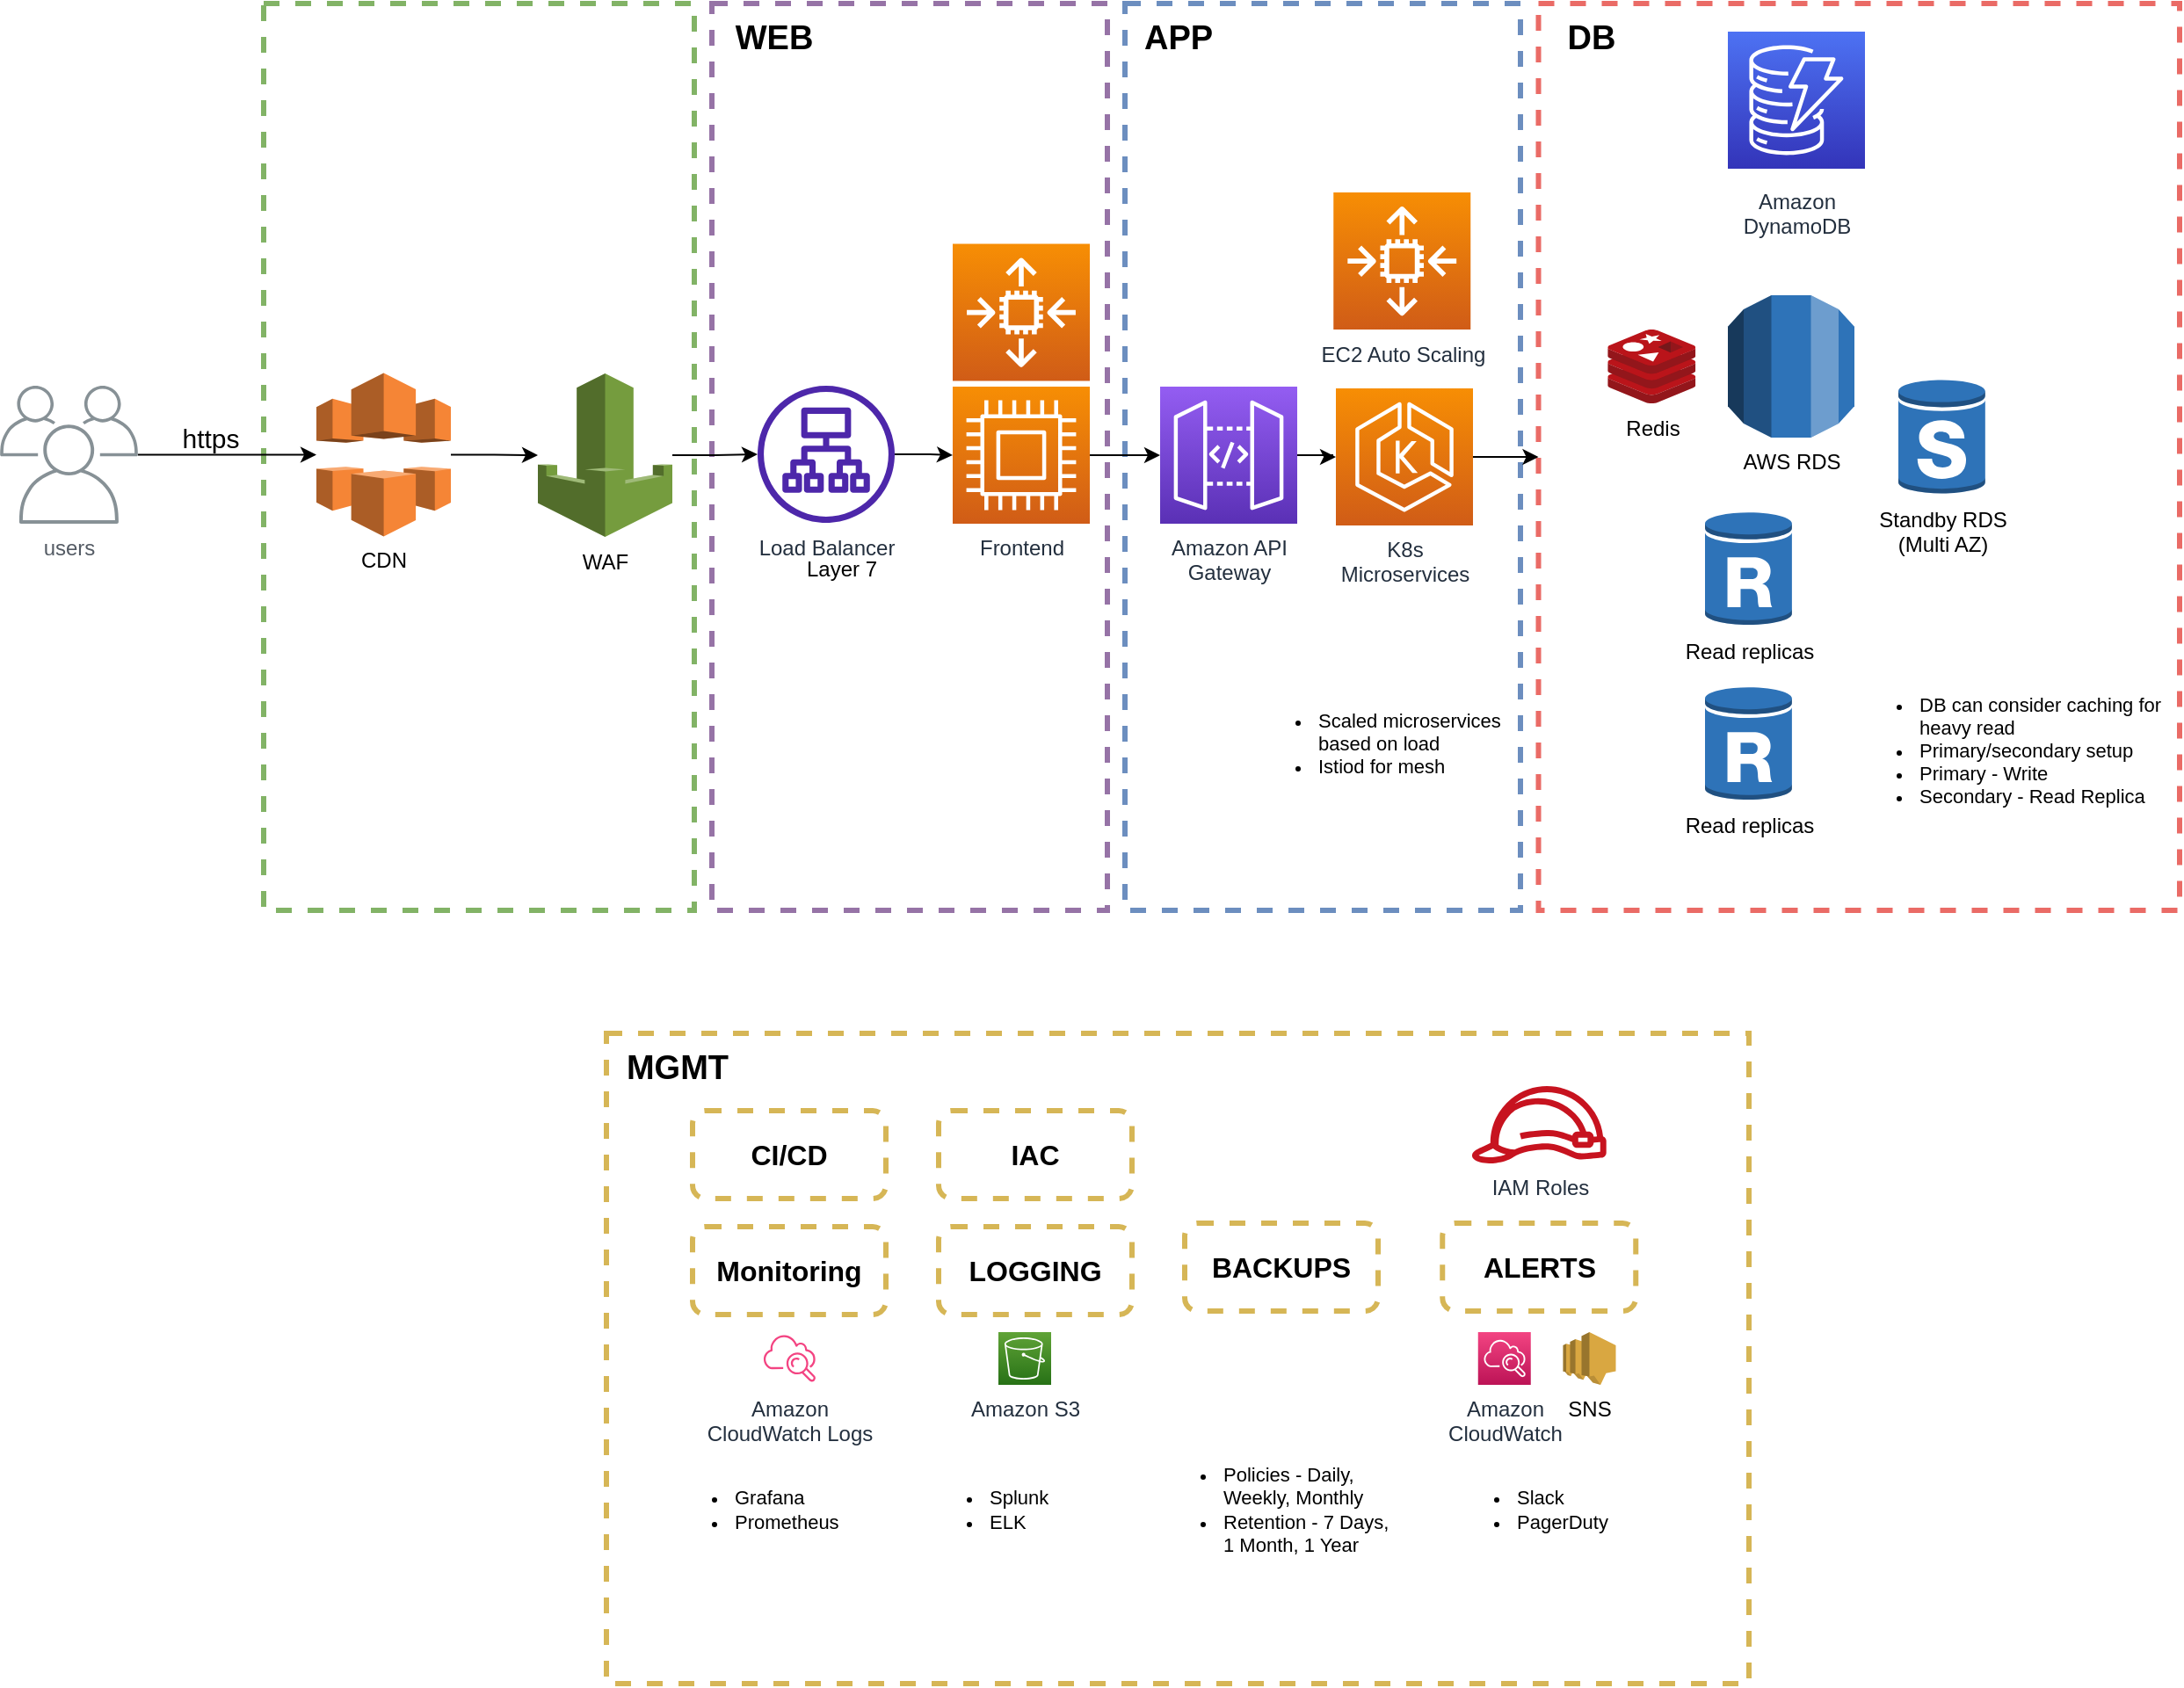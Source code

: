 <mxfile version="20.6.2" type="device"><diagram id="Ht1M8jgEwFfnCIfOTk4-" name="Page-1"><mxGraphModel dx="1422" dy="762" grid="1" gridSize="10" guides="1" tooltips="1" connect="1" arrows="1" fold="1" page="1" pageScale="1" pageWidth="1169" pageHeight="827" math="0" shadow="0"><root><mxCell id="0"/><mxCell id="1" parent="0"/><mxCell id="7siF2zoFYlDAvVRCzaiT-45" value="" style="rounded=0;whiteSpace=wrap;html=1;labelBackgroundColor=none;labelBorderColor=none;strokeColor=#d6b656;strokeWidth=3;fillColor=none;dashed=1;fillStyle=auto;" parent="1" vertex="1"><mxGeometry x="375" y="600" width="650" height="370" as="geometry"/></mxCell><mxCell id="7siF2zoFYlDAvVRCzaiT-19" value="" style="rounded=0;whiteSpace=wrap;html=1;labelBackgroundColor=none;labelBorderColor=none;strokeColor=#6c8ebf;strokeWidth=3;fillColor=none;dashed=1;" parent="1" vertex="1"><mxGeometry x="670" y="14" width="225" height="516" as="geometry"/></mxCell><mxCell id="7siF2zoFYlDAvVRCzaiT-21" value="" style="rounded=0;whiteSpace=wrap;html=1;labelBackgroundColor=none;labelBorderColor=none;strokeColor=#9673a6;strokeWidth=3;fillColor=none;dashed=1;" parent="1" vertex="1"><mxGeometry x="435" y="14" width="225" height="516" as="geometry"/></mxCell><mxCell id="7siF2zoFYlDAvVRCzaiT-18" value="" style="rounded=0;whiteSpace=wrap;html=1;labelBackgroundColor=none;fontColor=#000000;labelBorderColor=none;strokeColor=#EA6B66;strokeWidth=3;fillColor=none;dashed=1;" parent="1" vertex="1"><mxGeometry x="905.25" y="14" width="364.75" height="516" as="geometry"/></mxCell><mxCell id="7siF2zoFYlDAvVRCzaiT-20" value="" style="rounded=0;whiteSpace=wrap;html=1;labelBackgroundColor=none;labelBorderColor=none;strokeColor=#82b366;strokeWidth=3;fillColor=none;dashed=1;" parent="1" vertex="1"><mxGeometry x="180" y="14" width="245" height="516" as="geometry"/></mxCell><mxCell id="7siF2zoFYlDAvVRCzaiT-40" value="" style="edgeStyle=orthogonalEdgeStyle;rounded=0;orthogonalLoop=1;jettySize=auto;html=1;fontSize=15;fontColor=#000000;" parent="1" source="UEzPUAAOIrF-is8g5C7q-114" target="7siF2zoFYlDAvVRCzaiT-10" edge="1"><mxGeometry relative="1" as="geometry"/></mxCell><mxCell id="UEzPUAAOIrF-is8g5C7q-114" value="Amazon API&lt;br&gt;Gateway&lt;br&gt;" style="outlineConnect=0;fontColor=#232F3E;gradientColor=#945DF2;gradientDirection=north;fillColor=#5A30B5;strokeColor=#ffffff;dashed=0;verticalLabelPosition=bottom;verticalAlign=top;align=center;html=1;fontSize=12;fontStyle=0;aspect=fixed;shape=mxgraph.aws4.resourceIcon;resIcon=mxgraph.aws4.api_gateway;labelBackgroundColor=#ffffff;" parent="1" vertex="1"><mxGeometry x="690" y="232" width="78" height="78" as="geometry"/></mxCell><mxCell id="UEzPUAAOIrF-is8g5C7q-116" value="Amazon S3" style="outlineConnect=0;fontColor=#232F3E;gradientColor=#60A337;gradientDirection=north;fillColor=#277116;strokeColor=#ffffff;dashed=0;verticalLabelPosition=bottom;verticalAlign=top;align=center;html=1;fontSize=12;fontStyle=0;aspect=fixed;shape=mxgraph.aws4.resourceIcon;resIcon=mxgraph.aws4.s3;labelBackgroundColor=#ffffff;" parent="1" vertex="1"><mxGeometry x="598" y="770" width="30" height="30" as="geometry"/></mxCell><mxCell id="UEzPUAAOIrF-is8g5C7q-119" value="Amazon&lt;br&gt;DynamoDB&lt;br&gt;" style="outlineConnect=0;fontColor=#232F3E;gradientColor=#4D72F3;gradientDirection=north;fillColor=#3334B9;strokeColor=#ffffff;dashed=0;verticalLabelPosition=bottom;verticalAlign=top;align=center;html=1;fontSize=12;fontStyle=0;aspect=fixed;shape=mxgraph.aws4.resourceIcon;resIcon=mxgraph.aws4.dynamodb;labelBackgroundColor=#ffffff;spacingTop=5;" parent="1" vertex="1"><mxGeometry x="1013.0" y="30" width="78" height="78" as="geometry"/></mxCell><mxCell id="UEzPUAAOIrF-is8g5C7q-121" value="Amazon&lt;br&gt;CloudWatch&lt;br&gt;" style="outlineConnect=0;fontColor=#232F3E;gradientColor=#F34482;gradientDirection=north;fillColor=#BC1356;strokeColor=#ffffff;dashed=0;verticalLabelPosition=bottom;verticalAlign=top;align=center;html=1;fontSize=12;fontStyle=0;aspect=fixed;shape=mxgraph.aws4.resourceIcon;resIcon=mxgraph.aws4.cloudwatch;labelBackgroundColor=#ffffff;" parent="1" vertex="1"><mxGeometry x="870.88" y="770" width="30" height="30" as="geometry"/></mxCell><mxCell id="UEzPUAAOIrF-is8g5C7q-122" value="IAM Roles" style="outlineConnect=0;fontColor=#232F3E;gradientColor=none;fillColor=#C7131F;strokeColor=none;dashed=0;verticalLabelPosition=bottom;verticalAlign=top;align=center;html=1;fontSize=12;fontStyle=0;aspect=fixed;pointerEvents=1;shape=mxgraph.aws4.role;labelBackgroundColor=#ffffff;" parent="1" vertex="1"><mxGeometry x="866.63" y="630" width="78" height="44" as="geometry"/></mxCell><mxCell id="UEzPUAAOIrF-is8g5C7q-123" value="Amazon&lt;br&gt;CloudWatch Logs&lt;br&gt;" style="outlineConnect=0;fontColor=#232F3E;gradientColor=none;gradientDirection=north;fillColor=#F34482;strokeColor=none;dashed=0;verticalLabelPosition=bottom;verticalAlign=top;align=center;html=1;fontSize=12;fontStyle=0;aspect=fixed;shape=mxgraph.aws4.cloudwatch;labelBackgroundColor=#ffffff;" parent="1" vertex="1"><mxGeometry x="464" y="770" width="30" height="30" as="geometry"/></mxCell><mxCell id="7siF2zoFYlDAvVRCzaiT-30" value="" style="edgeStyle=orthogonalEdgeStyle;rounded=0;orthogonalLoop=1;jettySize=auto;html=1;fontSize=19;fontColor=#000000;" parent="1" source="7siF2zoFYlDAvVRCzaiT-3" target="7siF2zoFYlDAvVRCzaiT-5" edge="1"><mxGeometry relative="1" as="geometry"/></mxCell><mxCell id="7siF2zoFYlDAvVRCzaiT-34" value="" style="edgeStyle=orthogonalEdgeStyle;rounded=0;orthogonalLoop=1;jettySize=auto;html=1;fontSize=15;fontColor=#000000;" parent="1" source="7siF2zoFYlDAvVRCzaiT-5" target="7siF2zoFYlDAvVRCzaiT-7" edge="1"><mxGeometry relative="1" as="geometry"/></mxCell><mxCell id="7siF2zoFYlDAvVRCzaiT-5" value="WAF" style="outlineConnect=0;dashed=0;verticalLabelPosition=bottom;verticalAlign=top;align=center;html=1;shape=mxgraph.aws3.waf;fillColor=#759C3E;gradientColor=none;" parent="1" vertex="1"><mxGeometry x="336" y="224.5" width="76.5" height="93" as="geometry"/></mxCell><mxCell id="7siF2zoFYlDAvVRCzaiT-36" value="" style="edgeStyle=orthogonalEdgeStyle;rounded=0;orthogonalLoop=1;jettySize=auto;html=1;fontSize=15;fontColor=#000000;" parent="1" source="7siF2zoFYlDAvVRCzaiT-7" target="7siF2zoFYlDAvVRCzaiT-9" edge="1"><mxGeometry relative="1" as="geometry"/></mxCell><mxCell id="7siF2zoFYlDAvVRCzaiT-7" value="Load Balancer" style="sketch=0;outlineConnect=0;fontColor=#232F3E;gradientColor=none;fillColor=#4D27AA;strokeColor=none;dashed=0;verticalLabelPosition=bottom;verticalAlign=top;align=center;html=1;fontSize=12;fontStyle=0;aspect=fixed;pointerEvents=1;shape=mxgraph.aws4.application_load_balancer;" parent="1" vertex="1"><mxGeometry x="461" y="231.5" width="78" height="78" as="geometry"/></mxCell><mxCell id="7siF2zoFYlDAvVRCzaiT-8" value="" style="sketch=0;points=[[0,0,0],[0.25,0,0],[0.5,0,0],[0.75,0,0],[1,0,0],[0,1,0],[0.25,1,0],[0.5,1,0],[0.75,1,0],[1,1,0],[0,0.25,0],[0,0.5,0],[0,0.75,0],[1,0.25,0],[1,0.5,0],[1,0.75,0]];outlineConnect=0;fontColor=#232F3E;gradientColor=#F78E04;gradientDirection=north;fillColor=#D05C17;strokeColor=#ffffff;dashed=0;verticalLabelPosition=bottom;verticalAlign=top;align=center;html=1;fontSize=12;fontStyle=0;aspect=fixed;shape=mxgraph.aws4.resourceIcon;resIcon=mxgraph.aws4.auto_scaling2;" parent="1" vertex="1"><mxGeometry x="572" y="150.75" width="78" height="78" as="geometry"/></mxCell><mxCell id="7siF2zoFYlDAvVRCzaiT-37" value="" style="edgeStyle=orthogonalEdgeStyle;rounded=0;orthogonalLoop=1;jettySize=auto;html=1;fontSize=15;fontColor=#000000;" parent="1" source="7siF2zoFYlDAvVRCzaiT-9" target="UEzPUAAOIrF-is8g5C7q-114" edge="1"><mxGeometry relative="1" as="geometry"/></mxCell><mxCell id="7siF2zoFYlDAvVRCzaiT-9" value="Frontend" style="sketch=0;points=[[0,0,0],[0.25,0,0],[0.5,0,0],[0.75,0,0],[1,0,0],[0,1,0],[0.25,1,0],[0.5,1,0],[0.75,1,0],[1,1,0],[0,0.25,0],[0,0.5,0],[0,0.75,0],[1,0.25,0],[1,0.5,0],[1,0.75,0]];outlineConnect=0;fontColor=#232F3E;gradientColor=#F78E04;gradientDirection=north;fillColor=#D05C17;strokeColor=#ffffff;dashed=0;verticalLabelPosition=bottom;verticalAlign=top;align=center;html=1;fontSize=12;fontStyle=0;aspect=fixed;shape=mxgraph.aws4.resourceIcon;resIcon=mxgraph.aws4.compute;" parent="1" vertex="1"><mxGeometry x="572" y="232" width="78" height="78" as="geometry"/></mxCell><mxCell id="7siF2zoFYlDAvVRCzaiT-41" value="" style="edgeStyle=orthogonalEdgeStyle;rounded=0;orthogonalLoop=1;jettySize=auto;html=1;fontSize=15;fontColor=#000000;" parent="1" source="7siF2zoFYlDAvVRCzaiT-10" target="7siF2zoFYlDAvVRCzaiT-18" edge="1"><mxGeometry relative="1" as="geometry"/></mxCell><mxCell id="7siF2zoFYlDAvVRCzaiT-10" value="K8s&lt;br&gt;Microservices" style="sketch=0;points=[[0,0,0],[0.25,0,0],[0.5,0,0],[0.75,0,0],[1,0,0],[0,1,0],[0.25,1,0],[0.5,1,0],[0.75,1,0],[1,1,0],[0,0.25,0],[0,0.5,0],[0,0.75,0],[1,0.25,0],[1,0.5,0],[1,0.75,0]];outlineConnect=0;fontColor=#232F3E;gradientColor=#F78E04;gradientDirection=north;fillColor=#D05C17;strokeColor=#ffffff;dashed=0;verticalLabelPosition=bottom;verticalAlign=top;align=center;html=1;fontSize=12;fontStyle=0;aspect=fixed;shape=mxgraph.aws4.resourceIcon;resIcon=mxgraph.aws4.eks;" parent="1" vertex="1"><mxGeometry x="790" y="233" width="78" height="78" as="geometry"/></mxCell><mxCell id="7siF2zoFYlDAvVRCzaiT-11" value="AWS RDS" style="outlineConnect=0;dashed=0;verticalLabelPosition=bottom;verticalAlign=top;align=center;html=1;shape=mxgraph.aws3.rds;fillColor=#2E73B8;gradientColor=none;" parent="1" vertex="1"><mxGeometry x="1013" y="180" width="72" height="81" as="geometry"/></mxCell><mxCell id="7siF2zoFYlDAvVRCzaiT-12" value="Read replicas" style="outlineConnect=0;dashed=0;verticalLabelPosition=bottom;verticalAlign=top;align=center;html=1;shape=mxgraph.aws3.rds_db_instance_read_replica;fillColor=#2E73B8;gradientColor=none;" parent="1" vertex="1"><mxGeometry x="1000" y="302.5" width="49.5" height="66" as="geometry"/></mxCell><mxCell id="7siF2zoFYlDAvVRCzaiT-13" value="Read replicas" style="outlineConnect=0;dashed=0;verticalLabelPosition=bottom;verticalAlign=top;align=center;html=1;shape=mxgraph.aws3.rds_db_instance_read_replica;fillColor=#2E73B8;gradientColor=none;" parent="1" vertex="1"><mxGeometry x="1000" y="402" width="49.5" height="66" as="geometry"/></mxCell><mxCell id="7siF2zoFYlDAvVRCzaiT-14" value="Standby RDS&lt;br&gt;(Multi AZ)" style="outlineConnect=0;dashed=0;verticalLabelPosition=bottom;verticalAlign=top;align=center;html=1;shape=mxgraph.aws3.rds_db_instance_standby_multi_az;fillColor=#2E73B8;gradientColor=none;" parent="1" vertex="1"><mxGeometry x="1110" y="227.5" width="49.5" height="66" as="geometry"/></mxCell><mxCell id="7siF2zoFYlDAvVRCzaiT-15" value="Redis" style="sketch=0;aspect=fixed;html=1;points=[];align=center;image;fontSize=12;image=img/lib/mscae/Cache_Redis_Product.svg;" parent="1" vertex="1"><mxGeometry x="944.63" y="199.5" width="50" height="42" as="geometry"/></mxCell><mxCell id="7siF2zoFYlDAvVRCzaiT-22" value="Layer 7" style="text;html=1;strokeColor=none;fillColor=none;align=center;verticalAlign=middle;whiteSpace=wrap;rounded=0;dashed=1;labelBackgroundColor=none;labelBorderColor=none;strokeWidth=3;fontColor=#000000;" parent="1" vertex="1"><mxGeometry x="479" y="320.5" width="60" height="30" as="geometry"/></mxCell><mxCell id="7siF2zoFYlDAvVRCzaiT-23" value="WEB" style="text;html=1;resizable=0;autosize=1;align=center;verticalAlign=middle;points=[];fillColor=none;strokeColor=none;rounded=0;dashed=1;labelBackgroundColor=none;labelBorderColor=none;strokeWidth=3;fontColor=#000000;fontStyle=1;fontSize=19;" parent="1" vertex="1"><mxGeometry x="435" y="14" width="70" height="40" as="geometry"/></mxCell><mxCell id="7siF2zoFYlDAvVRCzaiT-24" value="APP" style="text;html=1;resizable=0;autosize=1;align=center;verticalAlign=middle;points=[];fillColor=none;strokeColor=none;rounded=0;dashed=1;labelBackgroundColor=none;labelBorderColor=none;strokeWidth=3;fontColor=#000000;fontStyle=1;fontSize=19;" parent="1" vertex="1"><mxGeometry x="670" y="14" width="60" height="40" as="geometry"/></mxCell><mxCell id="7siF2zoFYlDAvVRCzaiT-25" value="DB" style="text;html=1;resizable=0;autosize=1;align=center;verticalAlign=middle;points=[];fillColor=none;strokeColor=none;rounded=0;dashed=1;labelBackgroundColor=none;labelBorderColor=none;strokeWidth=3;fontColor=#000000;fontStyle=1;fontSize=19;" parent="1" vertex="1"><mxGeometry x="910.25" y="14" width="50" height="40" as="geometry"/></mxCell><mxCell id="7siF2zoFYlDAvVRCzaiT-29" value="" style="edgeStyle=orthogonalEdgeStyle;rounded=0;orthogonalLoop=1;jettySize=auto;html=1;fontSize=19;fontColor=#000000;" parent="1" source="7siF2zoFYlDAvVRCzaiT-2" target="7siF2zoFYlDAvVRCzaiT-3" edge="1"><mxGeometry relative="1" as="geometry"/></mxCell><mxCell id="7siF2zoFYlDAvVRCzaiT-2" value="users" style="sketch=0;outlineConnect=0;gradientColor=none;fontColor=#545B64;strokeColor=none;fillColor=#879196;dashed=0;verticalLabelPosition=bottom;verticalAlign=top;align=center;html=1;fontSize=12;fontStyle=0;aspect=fixed;shape=mxgraph.aws4.illustration_users;pointerEvents=1" parent="1" vertex="1"><mxGeometry x="30" y="231.5" width="78.5" height="78.5" as="geometry"/></mxCell><mxCell id="7siF2zoFYlDAvVRCzaiT-3" value="CDN" style="outlineConnect=0;dashed=0;verticalLabelPosition=bottom;verticalAlign=top;align=center;html=1;shape=mxgraph.aws3.cloudfront;fillColor=#F58536;gradientColor=none;" parent="1" vertex="1"><mxGeometry x="210" y="224.25" width="76.5" height="93" as="geometry"/></mxCell><mxCell id="7siF2zoFYlDAvVRCzaiT-33" value="&lt;font style=&quot;font-size: 15px;&quot;&gt;https&lt;/font&gt;" style="text;html=1;strokeColor=none;fillColor=none;align=center;verticalAlign=middle;whiteSpace=wrap;rounded=0;dashed=1;labelBackgroundColor=none;labelBorderColor=none;strokeWidth=3;fontSize=19;fontColor=#000000;" parent="1" vertex="1"><mxGeometry x="120" y="245.5" width="60" height="30" as="geometry"/></mxCell><mxCell id="7siF2zoFYlDAvVRCzaiT-42" value="&lt;ul&gt;&lt;li&gt;Scaled microservices based on load&lt;/li&gt;&lt;li&gt;Istiod for mesh&lt;/li&gt;&lt;/ul&gt;" style="text;html=1;strokeColor=none;fillColor=none;align=left;verticalAlign=middle;whiteSpace=wrap;rounded=0;dashed=1;labelBackgroundColor=none;labelBorderColor=none;strokeWidth=3;fontSize=11;fontColor=#000000;" parent="1" vertex="1"><mxGeometry x="738" y="370" width="150" height="130" as="geometry"/></mxCell><mxCell id="7siF2zoFYlDAvVRCzaiT-44" value="&lt;ul&gt;&lt;li&gt;DB can consider caching for heavy read&lt;/li&gt;&lt;li&gt;Primary/secondary setup&lt;/li&gt;&lt;li&gt;Primary - Write&lt;/li&gt;&lt;li&gt;Secondary - Read Replica&lt;/li&gt;&lt;/ul&gt;" style="text;html=1;strokeColor=none;fillColor=none;align=left;verticalAlign=middle;whiteSpace=wrap;rounded=0;dashed=1;labelBackgroundColor=none;labelBorderColor=none;strokeWidth=3;fontSize=11;fontColor=#000000;" parent="1" vertex="1"><mxGeometry x="1080" y="348" width="190" height="182" as="geometry"/></mxCell><mxCell id="7siF2zoFYlDAvVRCzaiT-46" value="MGMT" style="text;html=1;resizable=0;autosize=1;align=center;verticalAlign=middle;points=[];fillColor=none;strokeColor=none;rounded=0;dashed=1;labelBackgroundColor=none;labelBorderColor=none;strokeWidth=3;fontColor=#000000;fontStyle=1;fontSize=19;" parent="1" vertex="1"><mxGeometry x="375" y="600" width="80" height="40" as="geometry"/></mxCell><mxCell id="7siF2zoFYlDAvVRCzaiT-47" value="&lt;font style=&quot;font-size: 16px;&quot;&gt;&lt;b&gt;Monitoring&lt;/b&gt;&lt;/font&gt;" style="rounded=1;whiteSpace=wrap;html=1;dashed=1;labelBackgroundColor=none;labelBorderColor=none;fillStyle=auto;strokeColor=#d6b656;strokeWidth=3;fontSize=11;fillColor=none;" parent="1" vertex="1"><mxGeometry x="424" y="710" width="110" height="50" as="geometry"/></mxCell><mxCell id="7siF2zoFYlDAvVRCzaiT-48" value="&lt;font style=&quot;font-size: 16px;&quot;&gt;&lt;b&gt;CI/CD&lt;/b&gt;&lt;/font&gt;" style="rounded=1;whiteSpace=wrap;html=1;dashed=1;labelBackgroundColor=none;labelBorderColor=none;fillStyle=auto;strokeColor=#d6b656;strokeWidth=3;fontSize=11;fillColor=none;" parent="1" vertex="1"><mxGeometry x="424" y="644" width="110" height="50" as="geometry"/></mxCell><mxCell id="7siF2zoFYlDAvVRCzaiT-49" value="&lt;font style=&quot;font-size: 16px;&quot;&gt;&lt;b&gt;IAC&lt;/b&gt;&lt;/font&gt;" style="rounded=1;whiteSpace=wrap;html=1;dashed=1;labelBackgroundColor=none;labelBorderColor=none;fillStyle=auto;strokeColor=#d6b656;strokeWidth=3;fontSize=11;fillColor=none;" parent="1" vertex="1"><mxGeometry x="564" y="644" width="110" height="50" as="geometry"/></mxCell><mxCell id="7siF2zoFYlDAvVRCzaiT-50" value="&lt;font style=&quot;font-size: 16px;&quot;&gt;&lt;b&gt;BACKUPS&lt;/b&gt;&lt;/font&gt;" style="rounded=1;whiteSpace=wrap;html=1;dashed=1;labelBackgroundColor=none;labelBorderColor=none;fillStyle=auto;strokeColor=#d6b656;strokeWidth=3;fontSize=11;fillColor=none;" parent="1" vertex="1"><mxGeometry x="704" y="708" width="110" height="50" as="geometry"/></mxCell><mxCell id="7siF2zoFYlDAvVRCzaiT-51" value="&lt;font style=&quot;font-size: 16px;&quot;&gt;&lt;b&gt;LOGGING&lt;/b&gt;&lt;br&gt;&lt;/font&gt;" style="rounded=1;whiteSpace=wrap;html=1;dashed=1;labelBackgroundColor=none;labelBorderColor=none;fillStyle=auto;strokeColor=#d6b656;strokeWidth=3;fontSize=11;fillColor=none;" parent="1" vertex="1"><mxGeometry x="564" y="710" width="110" height="50" as="geometry"/></mxCell><mxCell id="7siF2zoFYlDAvVRCzaiT-52" value="&lt;font style=&quot;font-size: 16px;&quot;&gt;&lt;b&gt;ALERTS&lt;/b&gt;&lt;br&gt;&lt;/font&gt;" style="rounded=1;whiteSpace=wrap;html=1;dashed=1;labelBackgroundColor=none;labelBorderColor=none;fillStyle=auto;strokeColor=#d6b656;strokeWidth=3;fontSize=11;fillColor=none;" parent="1" vertex="1"><mxGeometry x="850.63" y="708" width="110" height="50" as="geometry"/></mxCell><mxCell id="7siF2zoFYlDAvVRCzaiT-54" value="&lt;ul&gt;&lt;li&gt;Grafana&lt;/li&gt;&lt;li&gt;Prometheus&lt;/li&gt;&lt;/ul&gt;" style="text;html=1;strokeColor=none;fillColor=none;align=left;verticalAlign=middle;whiteSpace=wrap;rounded=0;dashed=1;labelBackgroundColor=none;labelBorderColor=none;strokeWidth=3;fontSize=11;fontColor=#000000;" parent="1" vertex="1"><mxGeometry x="406.25" y="820" width="116.75" height="102" as="geometry"/></mxCell><mxCell id="7siF2zoFYlDAvVRCzaiT-55" value="&lt;ul&gt;&lt;li&gt;Splunk&lt;/li&gt;&lt;li&gt;ELK&lt;/li&gt;&lt;/ul&gt;" style="text;html=1;strokeColor=none;fillColor=none;align=left;verticalAlign=middle;whiteSpace=wrap;rounded=0;dashed=1;labelBackgroundColor=none;labelBorderColor=none;strokeWidth=3;fontSize=11;fontColor=#000000;" parent="1" vertex="1"><mxGeometry x="551.25" y="820" width="116.75" height="102" as="geometry"/></mxCell><mxCell id="7siF2zoFYlDAvVRCzaiT-57" value="&lt;ul&gt;&lt;li&gt;Policies - Daily, Weekly, Monthly&lt;/li&gt;&lt;li&gt;Retention - 7 Days, 1 Month, 1 Year&lt;/li&gt;&lt;/ul&gt;" style="text;html=1;strokeColor=none;fillColor=none;align=left;verticalAlign=middle;whiteSpace=wrap;rounded=0;dashed=1;labelBackgroundColor=none;labelBorderColor=none;strokeWidth=3;fontSize=11;fontColor=#000000;" parent="1" vertex="1"><mxGeometry x="684" y="820" width="140" height="102" as="geometry"/></mxCell><mxCell id="7siF2zoFYlDAvVRCzaiT-58" value="&lt;ul&gt;&lt;li&gt;Slack&lt;/li&gt;&lt;li&gt;PagerDuty&lt;/li&gt;&lt;/ul&gt;" style="text;html=1;strokeColor=none;fillColor=none;align=left;verticalAlign=middle;whiteSpace=wrap;rounded=0;dashed=1;labelBackgroundColor=none;labelBorderColor=none;strokeWidth=3;fontSize=11;fontColor=#000000;" parent="1" vertex="1"><mxGeometry x="850.63" y="836" width="140" height="70" as="geometry"/></mxCell><mxCell id="7siF2zoFYlDAvVRCzaiT-59" value="SNS" style="outlineConnect=0;dashed=0;verticalLabelPosition=bottom;verticalAlign=top;align=center;html=1;shape=mxgraph.aws3.sns;fillColor=#D9A741;gradientColor=none;rounded=0;labelBackgroundColor=none;labelBorderColor=none;fillStyle=auto;strokeColor=#0000FF;strokeWidth=3;fontSize=12;fontColor=#000000;" parent="1" vertex="1"><mxGeometry x="919.25" y="770" width="30" height="30" as="geometry"/></mxCell><mxCell id="x89tutFrWcHrjF3gIdrw-3" value="EC2 Auto Scaling" style="sketch=0;points=[[0,0,0],[0.25,0,0],[0.5,0,0],[0.75,0,0],[1,0,0],[0,1,0],[0.25,1,0],[0.5,1,0],[0.75,1,0],[1,1,0],[0,0.25,0],[0,0.5,0],[0,0.75,0],[1,0.25,0],[1,0.5,0],[1,0.75,0]];outlineConnect=0;fontColor=#232F3E;gradientColor=#F78E04;gradientDirection=north;fillColor=#D05C17;strokeColor=#ffffff;dashed=0;verticalLabelPosition=bottom;verticalAlign=top;align=center;html=1;fontSize=12;fontStyle=0;aspect=fixed;shape=mxgraph.aws4.resourceIcon;resIcon=mxgraph.aws4.auto_scaling2;" vertex="1" parent="1"><mxGeometry x="788.63" y="121.5" width="78" height="78" as="geometry"/></mxCell></root></mxGraphModel></diagram></mxfile>